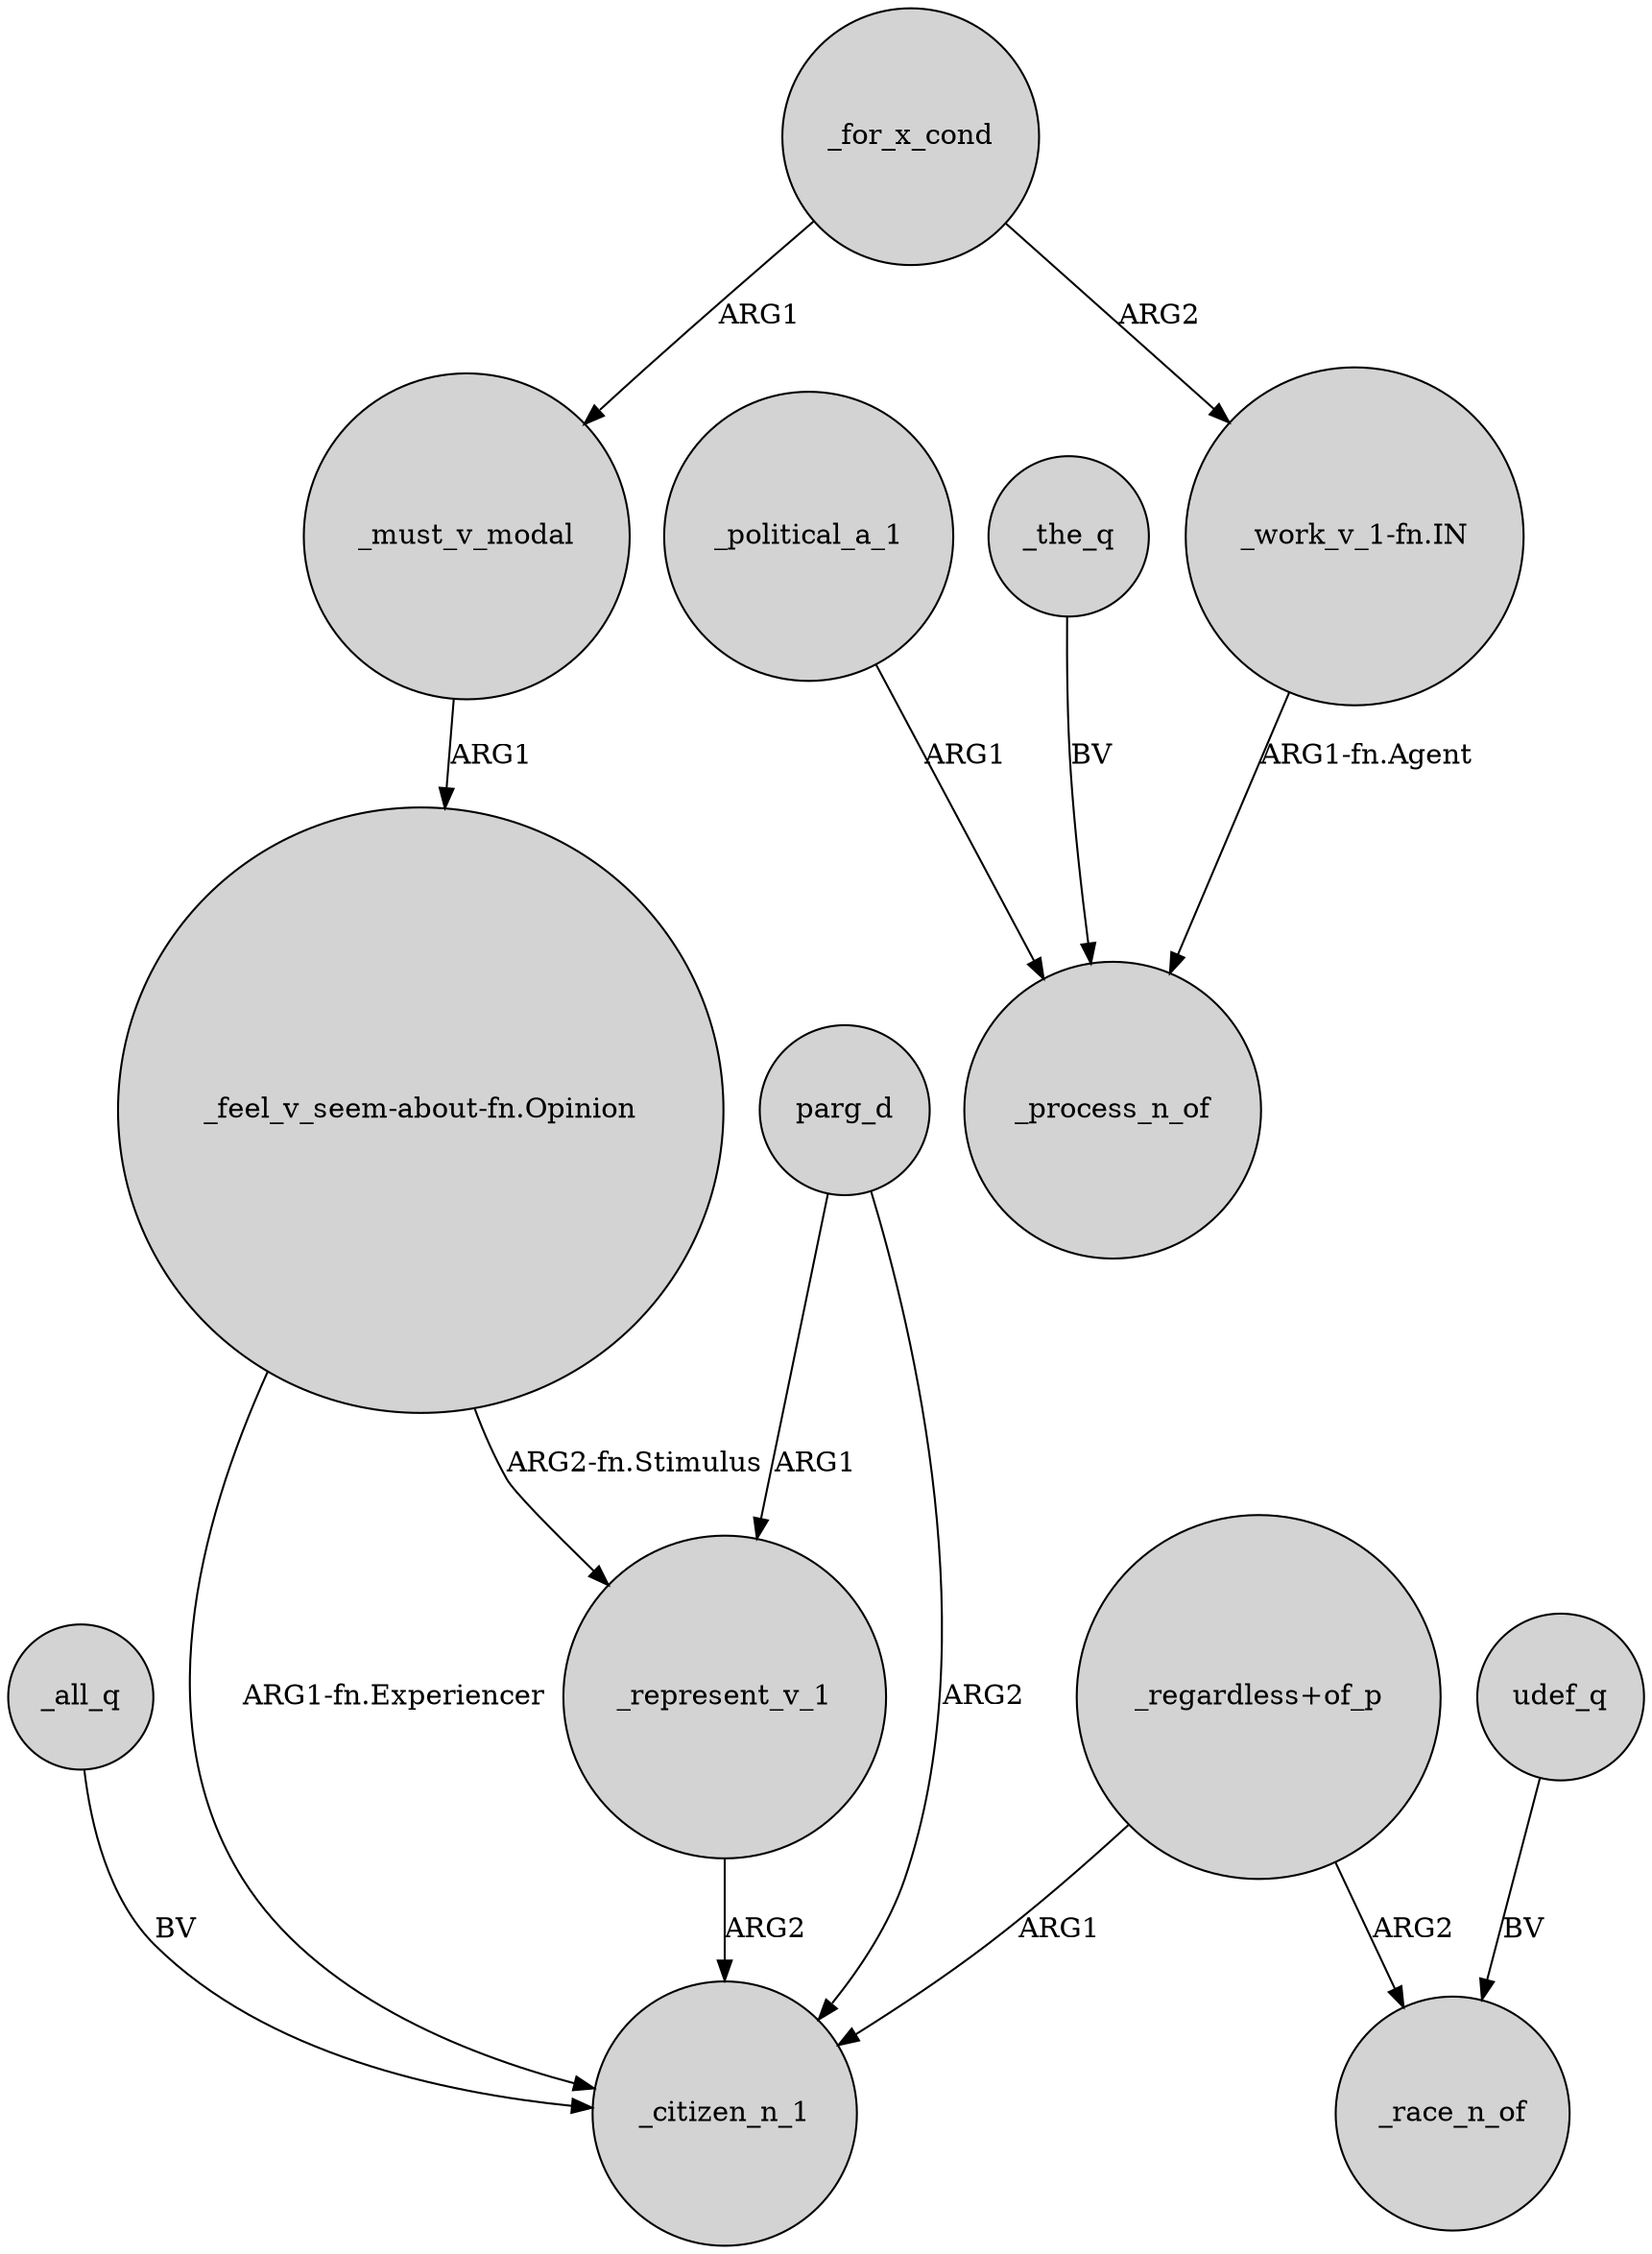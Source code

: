 digraph {
	node [shape=circle style=filled]
	_all_q -> _citizen_n_1 [label=BV]
	"_work_v_1-fn.IN" -> _process_n_of [label="ARG1-fn.Agent"]
	"_regardless+of_p" -> _citizen_n_1 [label=ARG1]
	"_feel_v_seem-about-fn.Opinion" -> _represent_v_1 [label="ARG2-fn.Stimulus"]
	parg_d -> _represent_v_1 [label=ARG1]
	parg_d -> _citizen_n_1 [label=ARG2]
	_for_x_cond -> _must_v_modal [label=ARG1]
	udef_q -> _race_n_of [label=BV]
	_represent_v_1 -> _citizen_n_1 [label=ARG2]
	_for_x_cond -> "_work_v_1-fn.IN" [label=ARG2]
	_political_a_1 -> _process_n_of [label=ARG1]
	"_regardless+of_p" -> _race_n_of [label=ARG2]
	"_feel_v_seem-about-fn.Opinion" -> _citizen_n_1 [label="ARG1-fn.Experiencer"]
	_the_q -> _process_n_of [label=BV]
	_must_v_modal -> "_feel_v_seem-about-fn.Opinion" [label=ARG1]
}

